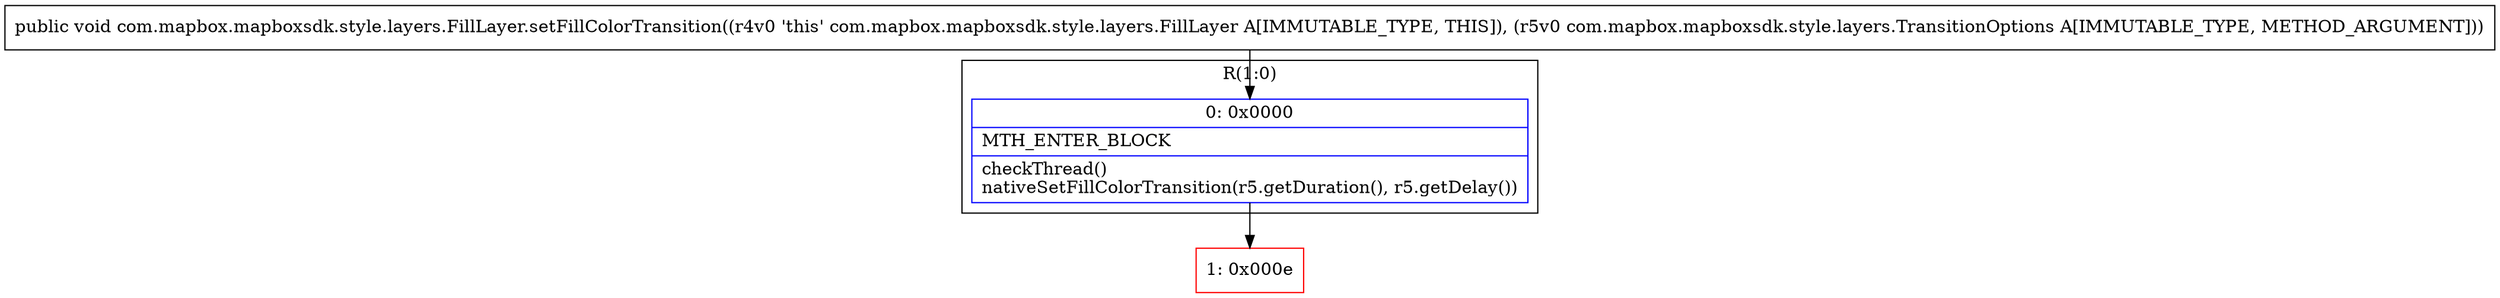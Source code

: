 digraph "CFG forcom.mapbox.mapboxsdk.style.layers.FillLayer.setFillColorTransition(Lcom\/mapbox\/mapboxsdk\/style\/layers\/TransitionOptions;)V" {
subgraph cluster_Region_589127758 {
label = "R(1:0)";
node [shape=record,color=blue];
Node_0 [shape=record,label="{0\:\ 0x0000|MTH_ENTER_BLOCK\l|checkThread()\lnativeSetFillColorTransition(r5.getDuration(), r5.getDelay())\l}"];
}
Node_1 [shape=record,color=red,label="{1\:\ 0x000e}"];
MethodNode[shape=record,label="{public void com.mapbox.mapboxsdk.style.layers.FillLayer.setFillColorTransition((r4v0 'this' com.mapbox.mapboxsdk.style.layers.FillLayer A[IMMUTABLE_TYPE, THIS]), (r5v0 com.mapbox.mapboxsdk.style.layers.TransitionOptions A[IMMUTABLE_TYPE, METHOD_ARGUMENT])) }"];
MethodNode -> Node_0;
Node_0 -> Node_1;
}

